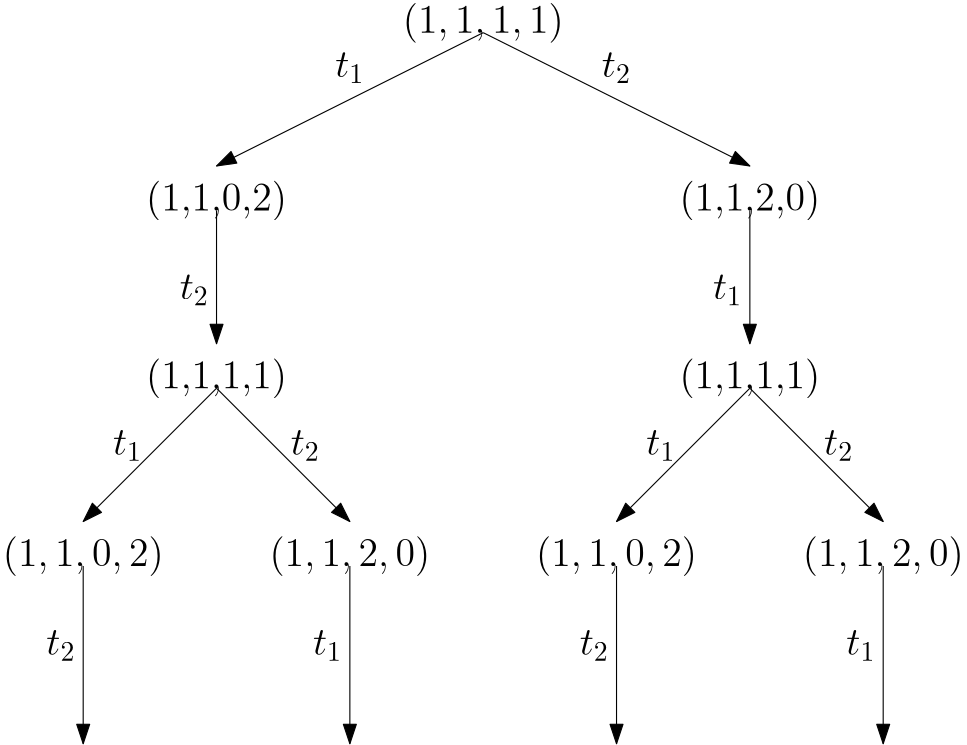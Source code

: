 <?xml version="1.0"?>
<!DOCTYPE ipe SYSTEM "ipe.dtd">
<ipe version="70218" creator="Ipe 7.2.28">
<info created="D:20231003155413" modified="D:20231003162037"/>
<ipestyle name="basic">
<symbol name="arrow/arc(spx)">
<path stroke="sym-stroke" fill="sym-stroke" pen="sym-pen">
0 0 m
-1 0.333 l
-1 -0.333 l
h
</path>
</symbol>
<symbol name="arrow/farc(spx)">
<path stroke="sym-stroke" fill="white" pen="sym-pen">
0 0 m
-1 0.333 l
-1 -0.333 l
h
</path>
</symbol>
<symbol name="arrow/ptarc(spx)">
<path stroke="sym-stroke" fill="sym-stroke" pen="sym-pen">
0 0 m
-1 0.333 l
-0.8 0 l
-1 -0.333 l
h
</path>
</symbol>
<symbol name="arrow/fptarc(spx)">
<path stroke="sym-stroke" fill="white" pen="sym-pen">
0 0 m
-1 0.333 l
-0.8 0 l
-1 -0.333 l
h
</path>
</symbol>
<symbol name="mark/circle(sx)" transformations="translations">
<path fill="sym-stroke">
0.6 0 0 0.6 0 0 e
0.4 0 0 0.4 0 0 e
</path>
</symbol>
<symbol name="mark/disk(sx)" transformations="translations">
<path fill="sym-stroke">
0.6 0 0 0.6 0 0 e
</path>
</symbol>
<symbol name="mark/fdisk(sfx)" transformations="translations">
<group>
<path fill="sym-fill">
0.5 0 0 0.5 0 0 e
</path>
<path fill="sym-stroke" fillrule="eofill">
0.6 0 0 0.6 0 0 e
0.4 0 0 0.4 0 0 e
</path>
</group>
</symbol>
<symbol name="mark/box(sx)" transformations="translations">
<path fill="sym-stroke" fillrule="eofill">
-0.6 -0.6 m
0.6 -0.6 l
0.6 0.6 l
-0.6 0.6 l
h
-0.4 -0.4 m
0.4 -0.4 l
0.4 0.4 l
-0.4 0.4 l
h
</path>
</symbol>
<symbol name="mark/square(sx)" transformations="translations">
<path fill="sym-stroke">
-0.6 -0.6 m
0.6 -0.6 l
0.6 0.6 l
-0.6 0.6 l
h
</path>
</symbol>
<symbol name="mark/fsquare(sfx)" transformations="translations">
<group>
<path fill="sym-fill">
-0.5 -0.5 m
0.5 -0.5 l
0.5 0.5 l
-0.5 0.5 l
h
</path>
<path fill="sym-stroke" fillrule="eofill">
-0.6 -0.6 m
0.6 -0.6 l
0.6 0.6 l
-0.6 0.6 l
h
-0.4 -0.4 m
0.4 -0.4 l
0.4 0.4 l
-0.4 0.4 l
h
</path>
</group>
</symbol>
<symbol name="mark/cross(sx)" transformations="translations">
<group>
<path fill="sym-stroke">
-0.43 -0.57 m
0.57 0.43 l
0.43 0.57 l
-0.57 -0.43 l
h
</path>
<path fill="sym-stroke">
-0.43 0.57 m
0.57 -0.43 l
0.43 -0.57 l
-0.57 0.43 l
h
</path>
</group>
</symbol>
<symbol name="arrow/fnormal(spx)">
<path stroke="sym-stroke" fill="white" pen="sym-pen">
0 0 m
-1 0.333 l
-1 -0.333 l
h
</path>
</symbol>
<symbol name="arrow/pointed(spx)">
<path stroke="sym-stroke" fill="sym-stroke" pen="sym-pen">
0 0 m
-1 0.333 l
-0.8 0 l
-1 -0.333 l
h
</path>
</symbol>
<symbol name="arrow/fpointed(spx)">
<path stroke="sym-stroke" fill="white" pen="sym-pen">
0 0 m
-1 0.333 l
-0.8 0 l
-1 -0.333 l
h
</path>
</symbol>
<symbol name="arrow/linear(spx)">
<path stroke="sym-stroke" pen="sym-pen">
-1 0.333 m
0 0 l
-1 -0.333 l
</path>
</symbol>
<symbol name="arrow/fdouble(spx)">
<path stroke="sym-stroke" fill="white" pen="sym-pen">
0 0 m
-1 0.333 l
-1 -0.333 l
h
-1 0 m
-2 0.333 l
-2 -0.333 l
h
</path>
</symbol>
<symbol name="arrow/double(spx)">
<path stroke="sym-stroke" fill="sym-stroke" pen="sym-pen">
0 0 m
-1 0.333 l
-1 -0.333 l
h
-1 0 m
-2 0.333 l
-2 -0.333 l
h
</path>
</symbol>
<symbol name="arrow/mid-normal(spx)">
<path stroke="sym-stroke" fill="sym-stroke" pen="sym-pen">
0.5 0 m
-0.5 0.333 l
-0.5 -0.333 l
h
</path>
</symbol>
<symbol name="arrow/mid-fnormal(spx)">
<path stroke="sym-stroke" fill="white" pen="sym-pen">
0.5 0 m
-0.5 0.333 l
-0.5 -0.333 l
h
</path>
</symbol>
<symbol name="arrow/mid-pointed(spx)">
<path stroke="sym-stroke" fill="sym-stroke" pen="sym-pen">
0.5 0 m
-0.5 0.333 l
-0.3 0 l
-0.5 -0.333 l
h
</path>
</symbol>
<symbol name="arrow/mid-fpointed(spx)">
<path stroke="sym-stroke" fill="white" pen="sym-pen">
0.5 0 m
-0.5 0.333 l
-0.3 0 l
-0.5 -0.333 l
h
</path>
</symbol>
<symbol name="arrow/mid-double(spx)">
<path stroke="sym-stroke" fill="sym-stroke" pen="sym-pen">
1 0 m
0 0.333 l
0 -0.333 l
h
0 0 m
-1 0.333 l
-1 -0.333 l
h
</path>
</symbol>
<symbol name="arrow/mid-fdouble(spx)">
<path stroke="sym-stroke" fill="white" pen="sym-pen">
1 0 m
0 0.333 l
0 -0.333 l
h
0 0 m
-1 0.333 l
-1 -0.333 l
h
</path>
</symbol>
<anglesize name="22.5 deg" value="22.5"/>
<anglesize name="30 deg" value="30"/>
<anglesize name="45 deg" value="45"/>
<anglesize name="60 deg" value="60"/>
<anglesize name="90 deg" value="90"/>
<arrowsize name="large" value="10"/>
<arrowsize name="small" value="5"/>
<arrowsize name="tiny" value="3"/>
<color name="blue" value="0 0 1"/>
<color name="brown" value="0.647 0.165 0.165"/>
<color name="darkblue" value="0 0 0.545"/>
<color name="darkcyan" value="0 0.545 0.545"/>
<color name="darkgray" value="0.663"/>
<color name="darkgreen" value="0 0.392 0"/>
<color name="darkmagenta" value="0.545 0 0.545"/>
<color name="darkorange" value="1 0.549 0"/>
<color name="darkred" value="0.545 0 0"/>
<color name="gold" value="1 0.843 0"/>
<color name="gray" value="0.745"/>
<color name="green" value="0 1 0"/>
<color name="lightblue" value="0.678 0.847 0.902"/>
<color name="lightcyan" value="0.878 1 1"/>
<color name="lightgray" value="0.827"/>
<color name="lightgreen" value="0.565 0.933 0.565"/>
<color name="lightyellow" value="1 1 0.878"/>
<color name="navy" value="0 0 0.502"/>
<color name="orange" value="1 0.647 0"/>
<color name="pink" value="1 0.753 0.796"/>
<color name="purple" value="0.627 0.125 0.941"/>
<color name="red" value="1 0 0"/>
<color name="seagreen" value="0.18 0.545 0.341"/>
<color name="turquoise" value="0.251 0.878 0.816"/>
<color name="violet" value="0.933 0.51 0.933"/>
<color name="yellow" value="1 1 0"/>
<dashstyle name="dash dot dotted" value="[4 2 1 2 1 2] 0"/>
<dashstyle name="dash dotted" value="[4 2 1 2] 0"/>
<dashstyle name="dashed" value="[4] 0"/>
<dashstyle name="dotted" value="[1 3] 0"/>
<gridsize name="10 pts (~3.5 mm)" value="10"/>
<gridsize name="14 pts (~5 mm)" value="14"/>
<gridsize name="16 pts (~6 mm)" value="16"/>
<gridsize name="20 pts (~7 mm)" value="20"/>
<gridsize name="28 pts (~10 mm)" value="28"/>
<gridsize name="32 pts (~12 mm)" value="32"/>
<gridsize name="4 pts" value="4"/>
<gridsize name="56 pts (~20 mm)" value="56"/>
<gridsize name="8 pts (~3 mm)" value="8"/>
<opacity name="10%" value="0.1"/>
<opacity name="30%" value="0.3"/>
<opacity name="50%" value="0.5"/>
<opacity name="75%" value="0.75"/>
<pen name="fat" value="1.2"/>
<pen name="heavier" value="0.8"/>
<pen name="ultrafat" value="2"/>
<symbolsize name="large" value="5"/>
<symbolsize name="small" value="2"/>
<symbolsize name="tiny" value="1.1"/>
<textsize name="Huge" value="\Huge"/>
<textsize name="LARGE" value="\LARGE"/>
<textsize name="Large" value="\Large"/>
<textsize name="footnote" value="\footnotesize"/>
<textsize name="huge" value="\huge"/>
<textsize name="large" value="\large"/>
<textsize name="script" value="\scriptsize"/>
<textsize name="small" value="\small"/>
<textsize name="tiny" value="\tiny"/>
<textstyle name="center" begin="\begin{center}" end="\end{center}"/>
<textstyle name="item" begin="\begin{itemize}\item{}" end="\end{itemize}"/>
<textstyle name="itemize" begin="\begin{itemize}" end="\end{itemize}"/>
<tiling name="falling" angle="-60" step="4" width="1"/>
<tiling name="rising" angle="30" step="4" width="1"/>
</ipestyle>
<page>
<layer name="alpha"/>
<view layers="alpha" active="alpha"/>
<text layer="alpha" transformations="translations" pos="256 512" stroke="black" type="label" width="57.899" height="10.756" depth="3.59" halign="center" valign="baseline" size="Large" style="math">(1,1,1,1)</text>
<text matrix="1 0 0 1 32 -32" transformations="translations" pos="128 480" stroke="black" type="label" width="50.726" height="10.756" depth="3.59" halign="center" valign="baseline" size="Large">(1,1,0,2)</text>
<text matrix="1 0 0 1 -32 -32" transformations="translations" pos="384 480" stroke="black" type="label" width="50.726" height="10.756" depth="3.59" halign="center" valign="baseline" size="Large">(1,1,2,0)</text>
<text matrix="1 0 0 1 32 -64" transformations="translations" pos="128 448" stroke="black" type="label" width="50.726" height="10.756" depth="3.59" halign="center" valign="baseline" size="Large">(1,1,1,1)</text>
<text matrix="1 0 0 1 -32 -64" transformations="translations" pos="384 448" stroke="black" type="label" width="50.726" height="10.756" depth="3.59" halign="center" valign="baseline" size="Large">(1,1,1,1)</text>
<text matrix="1 0 0 1 16 0" transformations="translations" pos="96 320" stroke="black" type="label" width="57.899" height="10.756" depth="3.59" halign="center" valign="baseline" size="Large" style="math">(1,1,0,2)</text>
<text matrix="1 0 0 1 -16 0" transformations="translations" pos="224 320" stroke="black" type="label" width="57.899" height="10.756" depth="3.59" halign="center" valign="baseline" size="Large" style="math">(1,1,2,0)</text>
<text matrix="1 0 0 1 16 0" transformations="translations" pos="288 320" stroke="black" type="label" width="57.899" height="10.756" depth="3.59" halign="center" valign="baseline" size="Large" style="math">(1,1,0,2)</text>
<text matrix="1 0 0 1 -16 0" transformations="translations" pos="416 320" stroke="black" type="label" width="57.899" height="10.756" depth="3.59" halign="center" valign="baseline" size="Large" style="math">(1,1,2,0)</text>
<path stroke="black" arrow="normal/normal">
160 448 m
160 400 l
</path>
<path stroke="black" arrow="normal/normal">
352 448 m
352 400 l
</path>
<path stroke="black" arrow="normal/normal">
160 384 m
112 336 l
</path>
<path stroke="black" arrow="normal/normal">
160 384 m
208 336 l
</path>
<path stroke="black" arrow="normal/normal">
352 384 m
304 336 l
</path>
<path stroke="black" arrow="normal/normal">
352 384 m
400 336 l
</path>
<path stroke="black" arrow="normal/normal">
112 320 m
112 256 l
</path>
<path stroke="black" arrow="normal/normal">
208 320 m
208 256 l
</path>
<path stroke="black" arrow="normal/normal">
304 320 m
304 256 l
</path>
<path stroke="black" arrow="normal/normal">
400 320 m
400 256 l
</path>
<path stroke="black" arrow="normal/normal">
256 512 m
160 464 l
</path>
<path stroke="black" arrow="normal/normal">
256 512 m
352 464 l
</path>
<text transformations="translations" pos="208 496" stroke="black" type="label" width="10.552" height="8.826" depth="2.15" halign="center" valign="baseline" size="Large" style="math">t_1</text>
<text transformations="translations" pos="304 496" stroke="black" type="label" width="10.552" height="8.826" depth="2.15" halign="center" valign="baseline" size="Large" style="math">t_2</text>
<text matrix="1 0 0 1 8 0" transformations="translations" pos="144 416" stroke="black" type="label" width="10.552" height="8.826" depth="2.15" halign="center" valign="baseline" size="Large" style="math">t_2</text>
<text matrix="1 0 0 1 -8 0" transformations="translations" pos="352 416" stroke="black" type="label" width="10.552" height="8.826" depth="2.15" halign="center" valign="baseline" size="Large" style="math">t_1</text>
<text transformations="translations" pos="128 360" stroke="black" type="label" width="10.552" height="8.826" depth="2.15" halign="center" valign="baseline" size="Large" style="math">t_1</text>
<text transformations="translations" pos="192 360" stroke="black" type="label" width="10.552" height="8.826" depth="2.15" halign="center" valign="baseline" size="Large" style="math">t_2</text>
<text transformations="translations" pos="320 360" stroke="black" type="label" width="10.552" height="8.826" depth="2.15" halign="center" valign="baseline" size="Large" style="math">t_1</text>
<text transformations="translations" pos="384 360" stroke="black" type="label" width="10.552" height="8.826" depth="2.15" halign="center" valign="baseline" size="Large" style="math">t_2</text>
<text transformations="translations" pos="104 288" stroke="black" type="label" width="10.552" height="8.826" depth="2.15" halign="center" valign="baseline" size="Large" style="math">t_2</text>
<text transformations="translations" pos="200 288" stroke="black" type="label" width="10.552" height="8.826" depth="2.15" halign="center" valign="baseline" size="Large" style="math">t_1</text>
<text transformations="translations" pos="296 288" stroke="black" type="label" width="10.552" height="8.826" depth="2.15" halign="center" valign="baseline" size="Large" style="math">t_2</text>
<text transformations="translations" pos="392 288" stroke="black" type="label" width="10.552" height="8.826" depth="2.15" halign="center" valign="baseline" size="Large" style="math">t_1</text>
</page>
</ipe>
